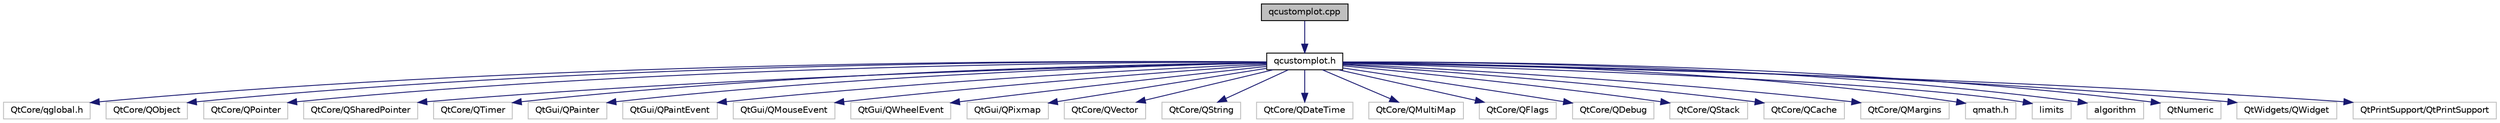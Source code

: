 digraph "qcustomplot.cpp"
{
  edge [fontname="Helvetica",fontsize="10",labelfontname="Helvetica",labelfontsize="10"];
  node [fontname="Helvetica",fontsize="10",shape=record];
  Node118 [label="qcustomplot.cpp",height=0.2,width=0.4,color="black", fillcolor="grey75", style="filled", fontcolor="black"];
  Node118 -> Node119 [color="midnightblue",fontsize="10",style="solid",fontname="Helvetica"];
  Node119 [label="qcustomplot.h",height=0.2,width=0.4,color="black", fillcolor="white", style="filled",URL="$qcustomplot_8h.html"];
  Node119 -> Node120 [color="midnightblue",fontsize="10",style="solid",fontname="Helvetica"];
  Node120 [label="QtCore/qglobal.h",height=0.2,width=0.4,color="grey75", fillcolor="white", style="filled"];
  Node119 -> Node121 [color="midnightblue",fontsize="10",style="solid",fontname="Helvetica"];
  Node121 [label="QtCore/QObject",height=0.2,width=0.4,color="grey75", fillcolor="white", style="filled"];
  Node119 -> Node122 [color="midnightblue",fontsize="10",style="solid",fontname="Helvetica"];
  Node122 [label="QtCore/QPointer",height=0.2,width=0.4,color="grey75", fillcolor="white", style="filled"];
  Node119 -> Node123 [color="midnightblue",fontsize="10",style="solid",fontname="Helvetica"];
  Node123 [label="QtCore/QSharedPointer",height=0.2,width=0.4,color="grey75", fillcolor="white", style="filled"];
  Node119 -> Node124 [color="midnightblue",fontsize="10",style="solid",fontname="Helvetica"];
  Node124 [label="QtCore/QTimer",height=0.2,width=0.4,color="grey75", fillcolor="white", style="filled"];
  Node119 -> Node125 [color="midnightblue",fontsize="10",style="solid",fontname="Helvetica"];
  Node125 [label="QtGui/QPainter",height=0.2,width=0.4,color="grey75", fillcolor="white", style="filled"];
  Node119 -> Node126 [color="midnightblue",fontsize="10",style="solid",fontname="Helvetica"];
  Node126 [label="QtGui/QPaintEvent",height=0.2,width=0.4,color="grey75", fillcolor="white", style="filled"];
  Node119 -> Node127 [color="midnightblue",fontsize="10",style="solid",fontname="Helvetica"];
  Node127 [label="QtGui/QMouseEvent",height=0.2,width=0.4,color="grey75", fillcolor="white", style="filled"];
  Node119 -> Node128 [color="midnightblue",fontsize="10",style="solid",fontname="Helvetica"];
  Node128 [label="QtGui/QWheelEvent",height=0.2,width=0.4,color="grey75", fillcolor="white", style="filled"];
  Node119 -> Node129 [color="midnightblue",fontsize="10",style="solid",fontname="Helvetica"];
  Node129 [label="QtGui/QPixmap",height=0.2,width=0.4,color="grey75", fillcolor="white", style="filled"];
  Node119 -> Node130 [color="midnightblue",fontsize="10",style="solid",fontname="Helvetica"];
  Node130 [label="QtCore/QVector",height=0.2,width=0.4,color="grey75", fillcolor="white", style="filled"];
  Node119 -> Node131 [color="midnightblue",fontsize="10",style="solid",fontname="Helvetica"];
  Node131 [label="QtCore/QString",height=0.2,width=0.4,color="grey75", fillcolor="white", style="filled"];
  Node119 -> Node132 [color="midnightblue",fontsize="10",style="solid",fontname="Helvetica"];
  Node132 [label="QtCore/QDateTime",height=0.2,width=0.4,color="grey75", fillcolor="white", style="filled"];
  Node119 -> Node133 [color="midnightblue",fontsize="10",style="solid",fontname="Helvetica"];
  Node133 [label="QtCore/QMultiMap",height=0.2,width=0.4,color="grey75", fillcolor="white", style="filled"];
  Node119 -> Node134 [color="midnightblue",fontsize="10",style="solid",fontname="Helvetica"];
  Node134 [label="QtCore/QFlags",height=0.2,width=0.4,color="grey75", fillcolor="white", style="filled"];
  Node119 -> Node135 [color="midnightblue",fontsize="10",style="solid",fontname="Helvetica"];
  Node135 [label="QtCore/QDebug",height=0.2,width=0.4,color="grey75", fillcolor="white", style="filled"];
  Node119 -> Node136 [color="midnightblue",fontsize="10",style="solid",fontname="Helvetica"];
  Node136 [label="QtCore/QStack",height=0.2,width=0.4,color="grey75", fillcolor="white", style="filled"];
  Node119 -> Node137 [color="midnightblue",fontsize="10",style="solid",fontname="Helvetica"];
  Node137 [label="QtCore/QCache",height=0.2,width=0.4,color="grey75", fillcolor="white", style="filled"];
  Node119 -> Node138 [color="midnightblue",fontsize="10",style="solid",fontname="Helvetica"];
  Node138 [label="QtCore/QMargins",height=0.2,width=0.4,color="grey75", fillcolor="white", style="filled"];
  Node119 -> Node139 [color="midnightblue",fontsize="10",style="solid",fontname="Helvetica"];
  Node139 [label="qmath.h",height=0.2,width=0.4,color="grey75", fillcolor="white", style="filled"];
  Node119 -> Node140 [color="midnightblue",fontsize="10",style="solid",fontname="Helvetica"];
  Node140 [label="limits",height=0.2,width=0.4,color="grey75", fillcolor="white", style="filled"];
  Node119 -> Node141 [color="midnightblue",fontsize="10",style="solid",fontname="Helvetica"];
  Node141 [label="algorithm",height=0.2,width=0.4,color="grey75", fillcolor="white", style="filled"];
  Node119 -> Node142 [color="midnightblue",fontsize="10",style="solid",fontname="Helvetica"];
  Node142 [label="QtNumeric",height=0.2,width=0.4,color="grey75", fillcolor="white", style="filled"];
  Node119 -> Node143 [color="midnightblue",fontsize="10",style="solid",fontname="Helvetica"];
  Node143 [label="QtWidgets/QWidget",height=0.2,width=0.4,color="grey75", fillcolor="white", style="filled"];
  Node119 -> Node144 [color="midnightblue",fontsize="10",style="solid",fontname="Helvetica"];
  Node144 [label="QtPrintSupport/QtPrintSupport",height=0.2,width=0.4,color="grey75", fillcolor="white", style="filled"];
}
